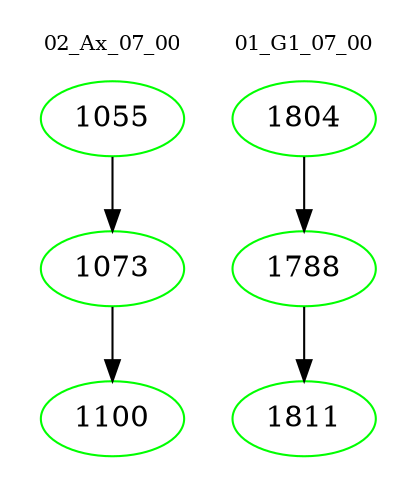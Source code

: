 digraph{
subgraph cluster_0 {
color = white
label = "02_Ax_07_00";
fontsize=10;
T0_1055 [label="1055", color="green"]
T0_1055 -> T0_1073 [color="black"]
T0_1073 [label="1073", color="green"]
T0_1073 -> T0_1100 [color="black"]
T0_1100 [label="1100", color="green"]
}
subgraph cluster_1 {
color = white
label = "01_G1_07_00";
fontsize=10;
T1_1804 [label="1804", color="green"]
T1_1804 -> T1_1788 [color="black"]
T1_1788 [label="1788", color="green"]
T1_1788 -> T1_1811 [color="black"]
T1_1811 [label="1811", color="green"]
}
}

